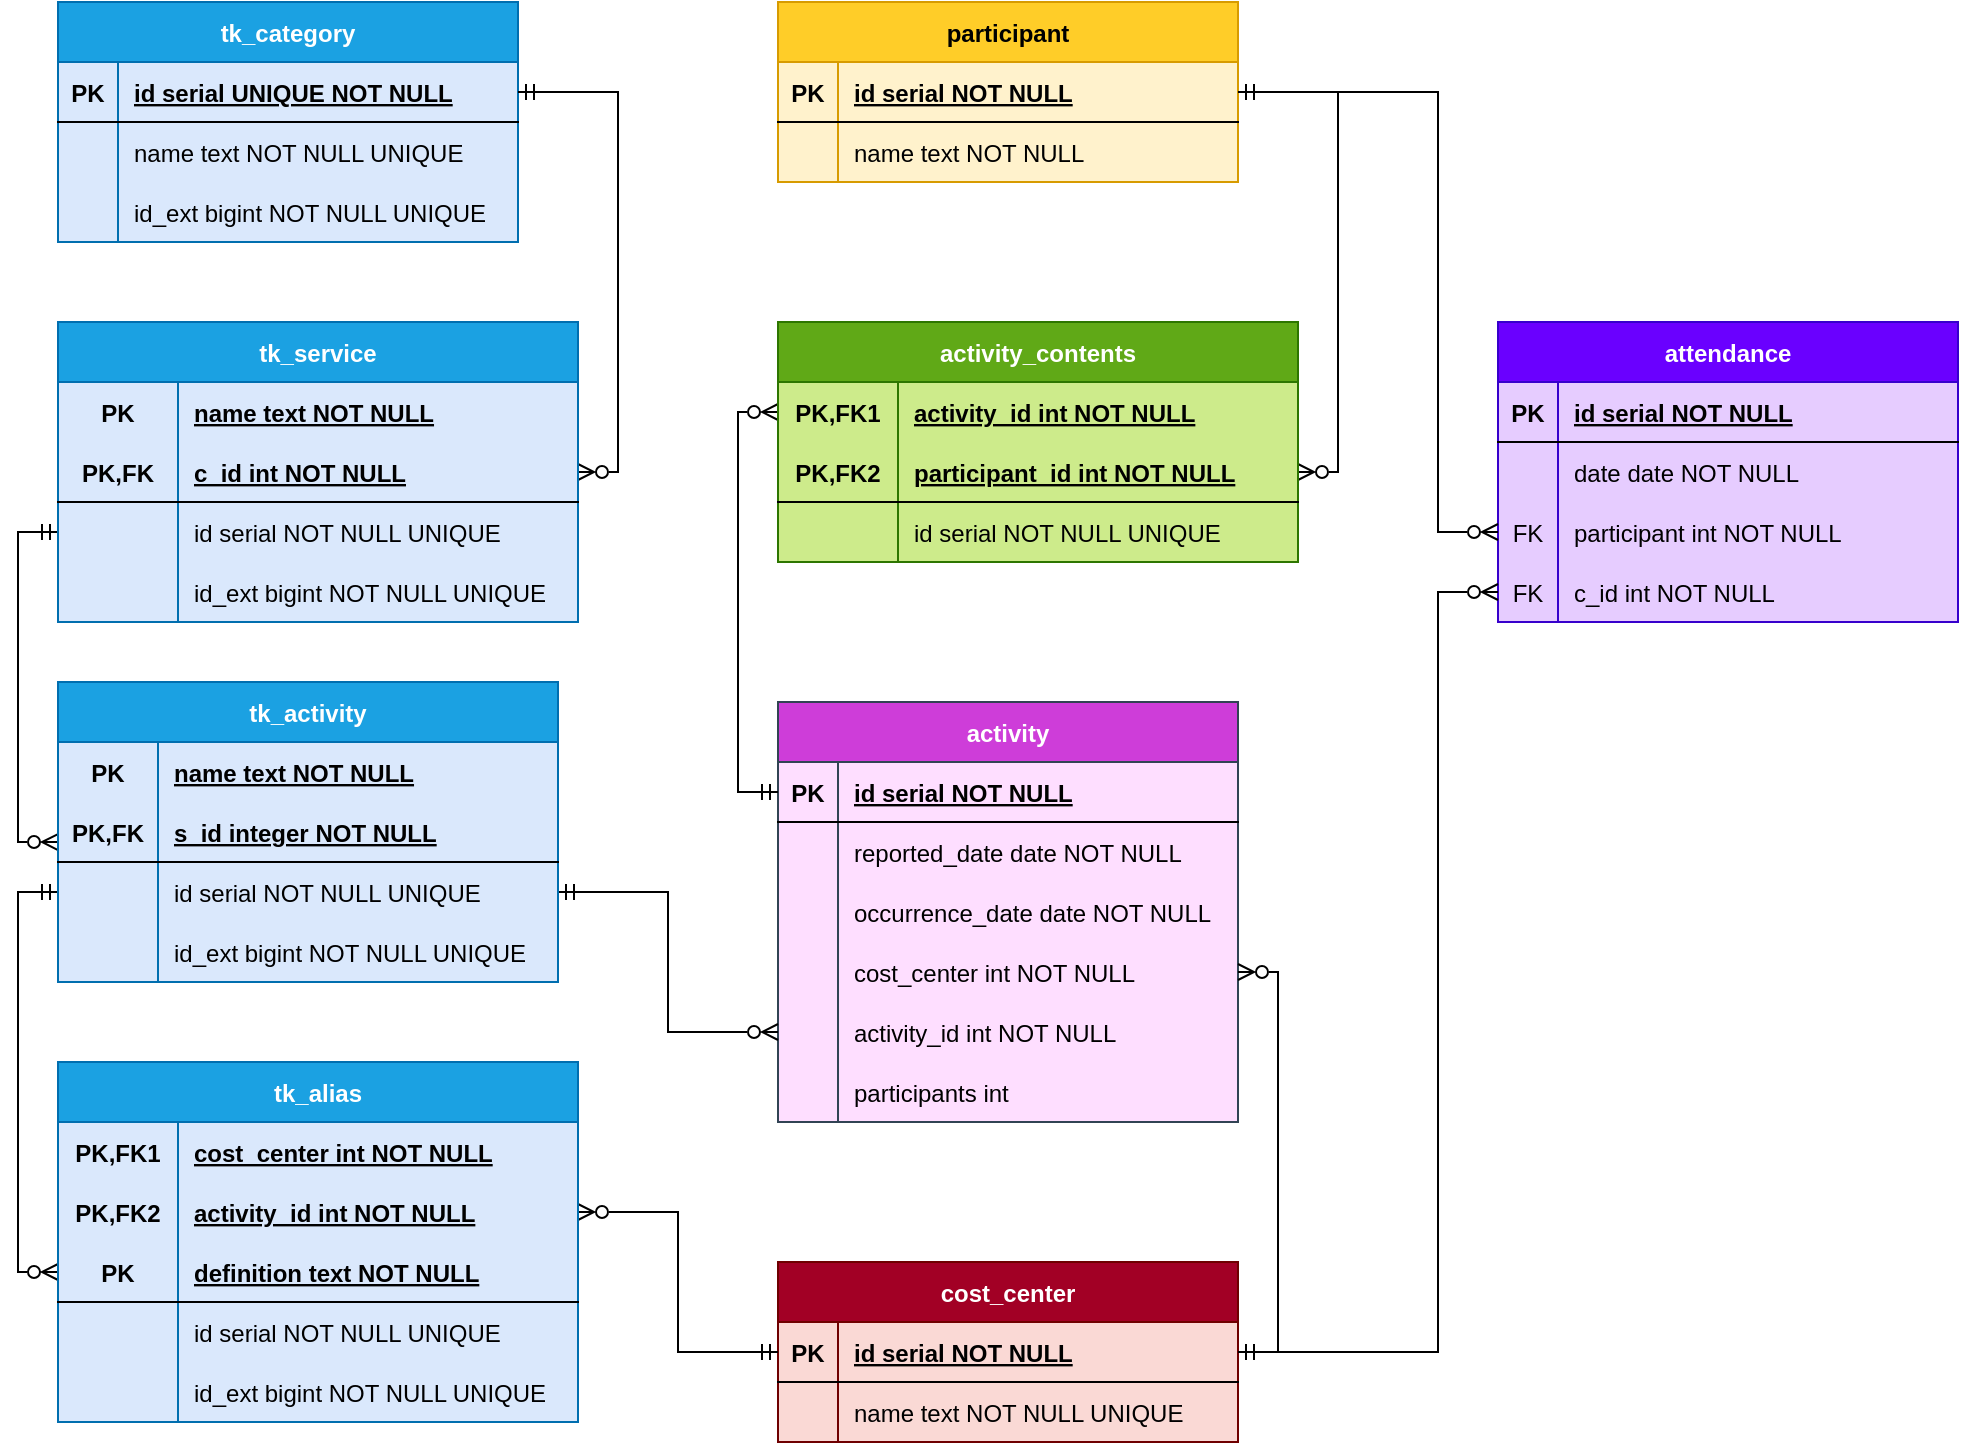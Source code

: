 <mxfile version="18.0.1" type="device"><diagram id="LL8BwEYzm0j79LX7NcTC" name="Page-1"><mxGraphModel dx="3702" dy="867" grid="1" gridSize="10" guides="1" tooltips="1" connect="1" arrows="1" fold="1" page="1" pageScale="1" pageWidth="827" pageHeight="1169" math="0" shadow="0"><root><mxCell id="0"/><mxCell id="1" parent="0"/><mxCell id="7KVAOL6C-UDOrittrPfD-1" value="tk_category" style="shape=table;startSize=30;container=1;collapsible=1;childLayout=tableLayout;fixedRows=1;rowLines=0;fontStyle=1;align=center;resizeLast=1;fillColor=#1ba1e2;strokeColor=#006EAF;swimlaneFillColor=#DAE8FC;fontColor=#ffffff;" parent="1" vertex="1"><mxGeometry x="-2400" y="40" width="230" height="120" as="geometry"/></mxCell><mxCell id="7KVAOL6C-UDOrittrPfD-2" value="" style="shape=tableRow;horizontal=0;startSize=0;swimlaneHead=0;swimlaneBody=0;fillColor=none;collapsible=0;dropTarget=0;points=[[0,0.5],[1,0.5]];portConstraint=eastwest;top=0;left=0;right=0;bottom=1;" parent="7KVAOL6C-UDOrittrPfD-1" vertex="1"><mxGeometry y="30" width="230" height="30" as="geometry"/></mxCell><mxCell id="7KVAOL6C-UDOrittrPfD-3" value="PK" style="shape=partialRectangle;overflow=hidden;connectable=0;fillColor=none;top=0;left=0;bottom=0;right=0;fontStyle=1;" parent="7KVAOL6C-UDOrittrPfD-2" vertex="1"><mxGeometry width="30" height="30" as="geometry"><mxRectangle width="30" height="30" as="alternateBounds"/></mxGeometry></mxCell><mxCell id="7KVAOL6C-UDOrittrPfD-4" value="id serial UNIQUE NOT NULL" style="shape=partialRectangle;overflow=hidden;connectable=0;fillColor=none;align=left;top=0;left=0;bottom=0;right=0;spacingLeft=6;fontStyle=5;" parent="7KVAOL6C-UDOrittrPfD-2" vertex="1"><mxGeometry x="30" width="200" height="30" as="geometry"><mxRectangle width="200" height="30" as="alternateBounds"/></mxGeometry></mxCell><mxCell id="7KVAOL6C-UDOrittrPfD-5" value="" style="shape=tableRow;horizontal=0;startSize=0;swimlaneHead=0;swimlaneBody=0;fillColor=none;collapsible=0;dropTarget=0;points=[[0,0.5],[1,0.5]];portConstraint=eastwest;top=0;left=0;right=0;bottom=0;" parent="7KVAOL6C-UDOrittrPfD-1" vertex="1"><mxGeometry y="60" width="230" height="30" as="geometry"/></mxCell><mxCell id="7KVAOL6C-UDOrittrPfD-6" value="" style="shape=partialRectangle;overflow=hidden;connectable=0;fillColor=none;top=0;left=0;bottom=0;right=0;" parent="7KVAOL6C-UDOrittrPfD-5" vertex="1"><mxGeometry width="30" height="30" as="geometry"><mxRectangle width="30" height="30" as="alternateBounds"/></mxGeometry></mxCell><mxCell id="7KVAOL6C-UDOrittrPfD-7" value="name text NOT NULL UNIQUE" style="shape=partialRectangle;overflow=hidden;connectable=0;fillColor=none;align=left;top=0;left=0;bottom=0;right=0;spacingLeft=6;" parent="7KVAOL6C-UDOrittrPfD-5" vertex="1"><mxGeometry x="30" width="200" height="30" as="geometry"><mxRectangle width="200" height="30" as="alternateBounds"/></mxGeometry></mxCell><mxCell id="1oxkC03Grqgx9EXNeZLx-1" value="" style="shape=tableRow;horizontal=0;startSize=0;swimlaneHead=0;swimlaneBody=0;fillColor=none;collapsible=0;dropTarget=0;points=[[0,0.5],[1,0.5]];portConstraint=eastwest;top=0;left=0;right=0;bottom=0;" parent="7KVAOL6C-UDOrittrPfD-1" vertex="1"><mxGeometry y="90" width="230" height="30" as="geometry"/></mxCell><mxCell id="1oxkC03Grqgx9EXNeZLx-2" value="" style="shape=partialRectangle;overflow=hidden;connectable=0;fillColor=none;top=0;left=0;bottom=0;right=0;" parent="1oxkC03Grqgx9EXNeZLx-1" vertex="1"><mxGeometry width="30" height="30" as="geometry"><mxRectangle width="30" height="30" as="alternateBounds"/></mxGeometry></mxCell><mxCell id="1oxkC03Grqgx9EXNeZLx-3" value="id_ext bigint NOT NULL UNIQUE" style="shape=partialRectangle;overflow=hidden;connectable=0;fillColor=none;align=left;top=0;left=0;bottom=0;right=0;spacingLeft=6;" parent="1oxkC03Grqgx9EXNeZLx-1" vertex="1"><mxGeometry x="30" width="200" height="30" as="geometry"><mxRectangle width="200" height="30" as="alternateBounds"/></mxGeometry></mxCell><mxCell id="7KVAOL6C-UDOrittrPfD-47" value="cost_center" style="shape=table;startSize=30;container=1;collapsible=1;childLayout=tableLayout;fixedRows=1;rowLines=0;fontStyle=1;align=center;resizeLast=1;fillColor=#a20025;strokeColor=#6F0000;fontColor=#ffffff;swimlaneFillColor=#FAD9D5;" parent="1" vertex="1"><mxGeometry x="-2040" y="670" width="230" height="90" as="geometry"/></mxCell><mxCell id="7KVAOL6C-UDOrittrPfD-48" value="" style="shape=tableRow;horizontal=0;startSize=0;swimlaneHead=0;swimlaneBody=0;fillColor=none;collapsible=0;dropTarget=0;points=[[0,0.5],[1,0.5]];portConstraint=eastwest;top=0;left=0;right=0;bottom=1;" parent="7KVAOL6C-UDOrittrPfD-47" vertex="1"><mxGeometry y="30" width="230" height="30" as="geometry"/></mxCell><mxCell id="7KVAOL6C-UDOrittrPfD-49" value="PK" style="shape=partialRectangle;overflow=hidden;connectable=0;fillColor=none;top=0;left=0;bottom=0;right=0;fontStyle=1;" parent="7KVAOL6C-UDOrittrPfD-48" vertex="1"><mxGeometry width="30" height="30" as="geometry"><mxRectangle width="30" height="30" as="alternateBounds"/></mxGeometry></mxCell><mxCell id="7KVAOL6C-UDOrittrPfD-50" value="id serial NOT NULL" style="shape=partialRectangle;overflow=hidden;connectable=0;fillColor=none;align=left;top=0;left=0;bottom=0;right=0;spacingLeft=6;fontStyle=5;" parent="7KVAOL6C-UDOrittrPfD-48" vertex="1"><mxGeometry x="30" width="200" height="30" as="geometry"><mxRectangle width="200" height="30" as="alternateBounds"/></mxGeometry></mxCell><mxCell id="7KVAOL6C-UDOrittrPfD-51" value="" style="shape=tableRow;horizontal=0;startSize=0;swimlaneHead=0;swimlaneBody=0;fillColor=none;collapsible=0;dropTarget=0;points=[[0,0.5],[1,0.5]];portConstraint=eastwest;top=0;left=0;right=0;bottom=0;" parent="7KVAOL6C-UDOrittrPfD-47" vertex="1"><mxGeometry y="60" width="230" height="30" as="geometry"/></mxCell><mxCell id="7KVAOL6C-UDOrittrPfD-52" value="" style="shape=partialRectangle;overflow=hidden;connectable=0;fillColor=none;top=0;left=0;bottom=0;right=0;" parent="7KVAOL6C-UDOrittrPfD-51" vertex="1"><mxGeometry width="30" height="30" as="geometry"><mxRectangle width="30" height="30" as="alternateBounds"/></mxGeometry></mxCell><mxCell id="7KVAOL6C-UDOrittrPfD-53" value="name text NOT NULL UNIQUE" style="shape=partialRectangle;overflow=hidden;connectable=0;fillColor=none;align=left;top=0;left=0;bottom=0;right=0;spacingLeft=6;" parent="7KVAOL6C-UDOrittrPfD-51" vertex="1"><mxGeometry x="30" width="200" height="30" as="geometry"><mxRectangle width="200" height="30" as="alternateBounds"/></mxGeometry></mxCell><mxCell id="7KVAOL6C-UDOrittrPfD-54" value="participant" style="shape=table;startSize=30;container=1;collapsible=1;childLayout=tableLayout;fixedRows=1;rowLines=0;fontStyle=1;align=center;resizeLast=1;fillColor=#ffcd28;strokeColor=#d79b00;gradientColor=none;swimlaneFillColor=#FFF2CC;" parent="1" vertex="1"><mxGeometry x="-2040" y="40" width="230" height="90" as="geometry"/></mxCell><mxCell id="7KVAOL6C-UDOrittrPfD-55" value="" style="shape=tableRow;horizontal=0;startSize=0;swimlaneHead=0;swimlaneBody=0;fillColor=none;collapsible=0;dropTarget=0;points=[[0,0.5],[1,0.5]];portConstraint=eastwest;top=0;left=0;right=0;bottom=1;" parent="7KVAOL6C-UDOrittrPfD-54" vertex="1"><mxGeometry y="30" width="230" height="30" as="geometry"/></mxCell><mxCell id="7KVAOL6C-UDOrittrPfD-56" value="PK" style="shape=partialRectangle;overflow=hidden;connectable=0;fillColor=none;top=0;left=0;bottom=0;right=0;fontStyle=1;" parent="7KVAOL6C-UDOrittrPfD-55" vertex="1"><mxGeometry width="30" height="30" as="geometry"><mxRectangle width="30" height="30" as="alternateBounds"/></mxGeometry></mxCell><mxCell id="7KVAOL6C-UDOrittrPfD-57" value="id serial NOT NULL" style="shape=partialRectangle;overflow=hidden;connectable=0;fillColor=none;align=left;top=0;left=0;bottom=0;right=0;spacingLeft=6;fontStyle=5;" parent="7KVAOL6C-UDOrittrPfD-55" vertex="1"><mxGeometry x="30" width="200" height="30" as="geometry"><mxRectangle width="200" height="30" as="alternateBounds"/></mxGeometry></mxCell><mxCell id="7KVAOL6C-UDOrittrPfD-58" value="" style="shape=tableRow;horizontal=0;startSize=0;swimlaneHead=0;swimlaneBody=0;fillColor=none;collapsible=0;dropTarget=0;points=[[0,0.5],[1,0.5]];portConstraint=eastwest;top=0;left=0;right=0;bottom=0;" parent="7KVAOL6C-UDOrittrPfD-54" vertex="1"><mxGeometry y="60" width="230" height="30" as="geometry"/></mxCell><mxCell id="7KVAOL6C-UDOrittrPfD-59" value="" style="shape=partialRectangle;overflow=hidden;connectable=0;fillColor=none;top=0;left=0;bottom=0;right=0;" parent="7KVAOL6C-UDOrittrPfD-58" vertex="1"><mxGeometry width="30" height="30" as="geometry"><mxRectangle width="30" height="30" as="alternateBounds"/></mxGeometry></mxCell><mxCell id="7KVAOL6C-UDOrittrPfD-60" value="name text NOT NULL" style="shape=partialRectangle;overflow=hidden;connectable=0;fillColor=none;align=left;top=0;left=0;bottom=0;right=0;spacingLeft=6;" parent="7KVAOL6C-UDOrittrPfD-58" vertex="1"><mxGeometry x="30" width="200" height="30" as="geometry"><mxRectangle width="200" height="30" as="alternateBounds"/></mxGeometry></mxCell><mxCell id="7KVAOL6C-UDOrittrPfD-77" value="activity" style="shape=table;startSize=30;container=1;collapsible=1;childLayout=tableLayout;fixedRows=1;rowLines=0;fontStyle=1;align=center;resizeLast=1;fillColor=#CE3DD9;strokeColor=#314354;swimlaneFillColor=#FEDEFF;fontColor=#ffffff;" parent="1" vertex="1"><mxGeometry x="-2040" y="390" width="230" height="210" as="geometry"/></mxCell><mxCell id="7KVAOL6C-UDOrittrPfD-78" value="" style="shape=tableRow;horizontal=0;startSize=0;swimlaneHead=0;swimlaneBody=0;fillColor=none;collapsible=0;dropTarget=0;points=[[0,0.5],[1,0.5]];portConstraint=eastwest;top=0;left=0;right=0;bottom=1;" parent="7KVAOL6C-UDOrittrPfD-77" vertex="1"><mxGeometry y="30" width="230" height="30" as="geometry"/></mxCell><mxCell id="7KVAOL6C-UDOrittrPfD-79" value="PK" style="shape=partialRectangle;overflow=hidden;connectable=0;fillColor=none;top=0;left=0;bottom=0;right=0;fontStyle=1;" parent="7KVAOL6C-UDOrittrPfD-78" vertex="1"><mxGeometry width="30" height="30" as="geometry"><mxRectangle width="30" height="30" as="alternateBounds"/></mxGeometry></mxCell><mxCell id="7KVAOL6C-UDOrittrPfD-80" value="id serial NOT NULL" style="shape=partialRectangle;overflow=hidden;connectable=0;fillColor=none;align=left;top=0;left=0;bottom=0;right=0;spacingLeft=6;fontStyle=5;" parent="7KVAOL6C-UDOrittrPfD-78" vertex="1"><mxGeometry x="30" width="200" height="30" as="geometry"><mxRectangle width="200" height="30" as="alternateBounds"/></mxGeometry></mxCell><mxCell id="7KVAOL6C-UDOrittrPfD-81" value="" style="shape=tableRow;horizontal=0;startSize=0;swimlaneHead=0;swimlaneBody=0;fillColor=none;collapsible=0;dropTarget=0;points=[[0,0.5],[1,0.5]];portConstraint=eastwest;top=0;left=0;right=0;bottom=0;" parent="7KVAOL6C-UDOrittrPfD-77" vertex="1"><mxGeometry y="60" width="230" height="30" as="geometry"/></mxCell><mxCell id="7KVAOL6C-UDOrittrPfD-82" value="" style="shape=partialRectangle;overflow=hidden;connectable=0;fillColor=none;top=0;left=0;bottom=0;right=0;" parent="7KVAOL6C-UDOrittrPfD-81" vertex="1"><mxGeometry width="30" height="30" as="geometry"><mxRectangle width="30" height="30" as="alternateBounds"/></mxGeometry></mxCell><mxCell id="7KVAOL6C-UDOrittrPfD-83" value="reported_date date NOT NULL" style="shape=partialRectangle;overflow=hidden;connectable=0;fillColor=none;align=left;top=0;left=0;bottom=0;right=0;spacingLeft=6;" parent="7KVAOL6C-UDOrittrPfD-81" vertex="1"><mxGeometry x="30" width="200" height="30" as="geometry"><mxRectangle width="200" height="30" as="alternateBounds"/></mxGeometry></mxCell><mxCell id="7KVAOL6C-UDOrittrPfD-84" value="" style="shape=tableRow;horizontal=0;startSize=0;swimlaneHead=0;swimlaneBody=0;fillColor=none;collapsible=0;dropTarget=0;points=[[0,0.5],[1,0.5]];portConstraint=eastwest;top=0;left=0;right=0;bottom=0;" parent="7KVAOL6C-UDOrittrPfD-77" vertex="1"><mxGeometry y="90" width="230" height="30" as="geometry"/></mxCell><mxCell id="7KVAOL6C-UDOrittrPfD-85" value="" style="shape=partialRectangle;overflow=hidden;connectable=0;fillColor=none;top=0;left=0;bottom=0;right=0;" parent="7KVAOL6C-UDOrittrPfD-84" vertex="1"><mxGeometry width="30" height="30" as="geometry"><mxRectangle width="30" height="30" as="alternateBounds"/></mxGeometry></mxCell><mxCell id="7KVAOL6C-UDOrittrPfD-86" value="occurrence_date date NOT NULL" style="shape=partialRectangle;overflow=hidden;connectable=0;fillColor=none;align=left;top=0;left=0;bottom=0;right=0;spacingLeft=6;" parent="7KVAOL6C-UDOrittrPfD-84" vertex="1"><mxGeometry x="30" width="200" height="30" as="geometry"><mxRectangle width="200" height="30" as="alternateBounds"/></mxGeometry></mxCell><mxCell id="7KVAOL6C-UDOrittrPfD-87" value="" style="shape=tableRow;horizontal=0;startSize=0;swimlaneHead=0;swimlaneBody=0;fillColor=none;collapsible=0;dropTarget=0;points=[[0,0.5],[1,0.5]];portConstraint=eastwest;top=0;left=0;right=0;bottom=0;" parent="7KVAOL6C-UDOrittrPfD-77" vertex="1"><mxGeometry y="120" width="230" height="30" as="geometry"/></mxCell><mxCell id="7KVAOL6C-UDOrittrPfD-88" value="" style="shape=partialRectangle;overflow=hidden;connectable=0;fillColor=none;top=0;left=0;bottom=0;right=0;" parent="7KVAOL6C-UDOrittrPfD-87" vertex="1"><mxGeometry width="30" height="30" as="geometry"><mxRectangle width="30" height="30" as="alternateBounds"/></mxGeometry></mxCell><mxCell id="7KVAOL6C-UDOrittrPfD-89" value="cost_center int NOT NULL" style="shape=partialRectangle;overflow=hidden;connectable=0;fillColor=none;align=left;top=0;left=0;bottom=0;right=0;spacingLeft=6;" parent="7KVAOL6C-UDOrittrPfD-87" vertex="1"><mxGeometry x="30" width="200" height="30" as="geometry"><mxRectangle width="200" height="30" as="alternateBounds"/></mxGeometry></mxCell><mxCell id="7KVAOL6C-UDOrittrPfD-90" value="" style="shape=tableRow;horizontal=0;startSize=0;swimlaneHead=0;swimlaneBody=0;fillColor=none;collapsible=0;dropTarget=0;points=[[0,0.5],[1,0.5]];portConstraint=eastwest;top=0;left=0;right=0;bottom=0;" parent="7KVAOL6C-UDOrittrPfD-77" vertex="1"><mxGeometry y="150" width="230" height="30" as="geometry"/></mxCell><mxCell id="7KVAOL6C-UDOrittrPfD-91" value="" style="shape=partialRectangle;overflow=hidden;connectable=0;fillColor=none;top=0;left=0;bottom=0;right=0;" parent="7KVAOL6C-UDOrittrPfD-90" vertex="1"><mxGeometry width="30" height="30" as="geometry"><mxRectangle width="30" height="30" as="alternateBounds"/></mxGeometry></mxCell><mxCell id="7KVAOL6C-UDOrittrPfD-92" value="activity_id int NOT NULL" style="shape=partialRectangle;overflow=hidden;connectable=0;fillColor=none;align=left;top=0;left=0;bottom=0;right=0;spacingLeft=6;" parent="7KVAOL6C-UDOrittrPfD-90" vertex="1"><mxGeometry x="30" width="200" height="30" as="geometry"><mxRectangle width="200" height="30" as="alternateBounds"/></mxGeometry></mxCell><mxCell id="7KVAOL6C-UDOrittrPfD-93" value="" style="shape=tableRow;horizontal=0;startSize=0;swimlaneHead=0;swimlaneBody=0;fillColor=none;collapsible=0;dropTarget=0;points=[[0,0.5],[1,0.5]];portConstraint=eastwest;top=0;left=0;right=0;bottom=0;" parent="7KVAOL6C-UDOrittrPfD-77" vertex="1"><mxGeometry y="180" width="230" height="30" as="geometry"/></mxCell><mxCell id="7KVAOL6C-UDOrittrPfD-94" value="" style="shape=partialRectangle;overflow=hidden;connectable=0;fillColor=none;top=0;left=0;bottom=0;right=0;" parent="7KVAOL6C-UDOrittrPfD-93" vertex="1"><mxGeometry width="30" height="30" as="geometry"><mxRectangle width="30" height="30" as="alternateBounds"/></mxGeometry></mxCell><mxCell id="7KVAOL6C-UDOrittrPfD-95" value="participants int" style="shape=partialRectangle;overflow=hidden;connectable=0;fillColor=none;align=left;top=0;left=0;bottom=0;right=0;spacingLeft=6;" parent="7KVAOL6C-UDOrittrPfD-93" vertex="1"><mxGeometry x="30" width="200" height="30" as="geometry"><mxRectangle width="200" height="30" as="alternateBounds"/></mxGeometry></mxCell><mxCell id="7KVAOL6C-UDOrittrPfD-122" style="edgeStyle=orthogonalEdgeStyle;rounded=0;orthogonalLoop=1;jettySize=auto;html=1;startArrow=ERzeroToMany;startFill=0;endArrow=ERmandOne;endFill=0;exitX=1;exitY=0.5;exitDx=0;exitDy=0;" parent="1" source="1oxkC03Grqgx9EXNeZLx-77" target="7KVAOL6C-UDOrittrPfD-55" edge="1"><mxGeometry relative="1" as="geometry"/></mxCell><mxCell id="7KVAOL6C-UDOrittrPfD-116" style="edgeStyle=orthogonalEdgeStyle;rounded=0;orthogonalLoop=1;jettySize=auto;html=1;endArrow=ERmandOne;endFill=0;startArrow=ERzeroToMany;startFill=0;exitX=1;exitY=0.5;exitDx=0;exitDy=0;" parent="1" source="7KVAOL6C-UDOrittrPfD-145" target="7KVAOL6C-UDOrittrPfD-2" edge="1"><mxGeometry relative="1" as="geometry"/></mxCell><mxCell id="7KVAOL6C-UDOrittrPfD-117" style="rounded=0;orthogonalLoop=1;jettySize=auto;html=1;startArrow=ERzeroToMany;startFill=0;endArrow=ERmandOne;endFill=0;entryX=0;entryY=0.5;entryDx=0;entryDy=0;exitX=0;exitY=0.667;exitDx=0;exitDy=0;exitPerimeter=0;edgeStyle=orthogonalEdgeStyle;" parent="1" source="7KVAOL6C-UDOrittrPfD-161" target="7KVAOL6C-UDOrittrPfD-148" edge="1"><mxGeometry relative="1" as="geometry"/></mxCell><mxCell id="7KVAOL6C-UDOrittrPfD-120" style="edgeStyle=orthogonalEdgeStyle;rounded=0;orthogonalLoop=1;jettySize=auto;html=1;entryX=0;entryY=0.5;entryDx=0;entryDy=0;startArrow=ERzeroToMany;startFill=0;endArrow=ERmandOne;endFill=0;exitX=1;exitY=0.5;exitDx=0;exitDy=0;" parent="1" source="7KVAOL6C-UDOrittrPfD-129" target="7KVAOL6C-UDOrittrPfD-48" edge="1"><mxGeometry relative="1" as="geometry"/></mxCell><mxCell id="7KVAOL6C-UDOrittrPfD-121" style="rounded=0;orthogonalLoop=1;jettySize=auto;html=1;startArrow=ERzeroToMany;startFill=0;endArrow=ERmandOne;endFill=0;exitX=0;exitY=0.5;exitDx=0;exitDy=0;entryX=0;entryY=0.5;entryDx=0;entryDy=0;edgeStyle=orthogonalEdgeStyle;" parent="1" source="7KVAOL6C-UDOrittrPfD-132" target="7KVAOL6C-UDOrittrPfD-164" edge="1"><mxGeometry relative="1" as="geometry"><mxPoint x="-2397.5" y="765" as="targetPoint"/></mxGeometry></mxCell><mxCell id="7KVAOL6C-UDOrittrPfD-125" style="edgeStyle=orthogonalEdgeStyle;rounded=0;orthogonalLoop=1;jettySize=auto;html=1;startArrow=ERzeroToMany;startFill=0;endArrow=ERmandOne;endFill=0;entryX=1;entryY=0.5;entryDx=0;entryDy=0;exitX=1;exitY=0.5;exitDx=0;exitDy=0;" parent="1" source="7KVAOL6C-UDOrittrPfD-87" target="7KVAOL6C-UDOrittrPfD-48" edge="1"><mxGeometry relative="1" as="geometry"><mxPoint x="-1750" y="750" as="targetPoint"/></mxGeometry></mxCell><mxCell id="7KVAOL6C-UDOrittrPfD-126" style="edgeStyle=orthogonalEdgeStyle;rounded=0;orthogonalLoop=1;jettySize=auto;html=1;startArrow=ERzeroToMany;startFill=0;endArrow=ERmandOne;endFill=0;entryX=1;entryY=0.5;entryDx=0;entryDy=0;" parent="1" source="7KVAOL6C-UDOrittrPfD-90" target="7KVAOL6C-UDOrittrPfD-164" edge="1"><mxGeometry relative="1" as="geometry"/></mxCell><mxCell id="7KVAOL6C-UDOrittrPfD-127" style="edgeStyle=orthogonalEdgeStyle;rounded=0;orthogonalLoop=1;jettySize=auto;html=1;entryX=0;entryY=0.5;entryDx=0;entryDy=0;startArrow=ERzeroToMany;startFill=0;endArrow=ERmandOne;endFill=0;exitX=0;exitY=0.5;exitDx=0;exitDy=0;" parent="1" source="1oxkC03Grqgx9EXNeZLx-74" target="7KVAOL6C-UDOrittrPfD-78" edge="1"><mxGeometry relative="1" as="geometry"/></mxCell><mxCell id="7KVAOL6C-UDOrittrPfD-128" value="tk_alias" style="shape=table;startSize=30;container=1;collapsible=1;childLayout=tableLayout;fixedRows=1;rowLines=0;fontStyle=1;align=center;resizeLast=1;fillColor=#1ba1e2;gradientColor=none;strokeColor=#006EAF;fontColor=#ffffff;swimlaneFillColor=#DAE8FC;" parent="1" vertex="1"><mxGeometry x="-2400" y="570" width="260" height="180" as="geometry"/></mxCell><mxCell id="1oxkC03Grqgx9EXNeZLx-131" style="shape=tableRow;horizontal=0;startSize=0;swimlaneHead=0;swimlaneBody=0;fillColor=none;collapsible=0;dropTarget=0;points=[[0,0.5],[1,0.5]];portConstraint=eastwest;top=0;left=0;right=0;bottom=0;" parent="7KVAOL6C-UDOrittrPfD-128" vertex="1"><mxGeometry y="30" width="260" height="30" as="geometry"/></mxCell><mxCell id="1oxkC03Grqgx9EXNeZLx-132" value="PK,FK1" style="shape=partialRectangle;connectable=0;fillColor=none;top=0;left=0;bottom=0;right=0;fontStyle=1;overflow=hidden;" parent="1oxkC03Grqgx9EXNeZLx-131" vertex="1"><mxGeometry width="60" height="30" as="geometry"><mxRectangle width="60" height="30" as="alternateBounds"/></mxGeometry></mxCell><mxCell id="1oxkC03Grqgx9EXNeZLx-133" value="cost_center int NOT NULL" style="shape=partialRectangle;connectable=0;fillColor=none;top=0;left=0;bottom=0;right=0;align=left;spacingLeft=6;fontStyle=5;overflow=hidden;" parent="1oxkC03Grqgx9EXNeZLx-131" vertex="1"><mxGeometry x="60" width="200" height="30" as="geometry"><mxRectangle width="200" height="30" as="alternateBounds"/></mxGeometry></mxCell><mxCell id="7KVAOL6C-UDOrittrPfD-129" value="" style="shape=tableRow;horizontal=0;startSize=0;swimlaneHead=0;swimlaneBody=0;fillColor=none;collapsible=0;dropTarget=0;points=[[0,0.5],[1,0.5]];portConstraint=eastwest;top=0;left=0;right=0;bottom=0;" parent="7KVAOL6C-UDOrittrPfD-128" vertex="1"><mxGeometry y="60" width="260" height="30" as="geometry"/></mxCell><mxCell id="7KVAOL6C-UDOrittrPfD-130" value="PK,FK2" style="shape=partialRectangle;connectable=0;fillColor=none;top=0;left=0;bottom=0;right=0;fontStyle=1;overflow=hidden;" parent="7KVAOL6C-UDOrittrPfD-129" vertex="1"><mxGeometry width="60" height="30" as="geometry"><mxRectangle width="60" height="30" as="alternateBounds"/></mxGeometry></mxCell><mxCell id="7KVAOL6C-UDOrittrPfD-131" value="activity_id int NOT NULL" style="shape=partialRectangle;connectable=0;fillColor=none;top=0;left=0;bottom=0;right=0;align=left;spacingLeft=6;fontStyle=5;overflow=hidden;" parent="7KVAOL6C-UDOrittrPfD-129" vertex="1"><mxGeometry x="60" width="200" height="30" as="geometry"><mxRectangle width="200" height="30" as="alternateBounds"/></mxGeometry></mxCell><mxCell id="7KVAOL6C-UDOrittrPfD-132" value="" style="shape=tableRow;horizontal=0;startSize=0;swimlaneHead=0;swimlaneBody=0;fillColor=none;collapsible=0;dropTarget=0;points=[[0,0.5],[1,0.5]];portConstraint=eastwest;top=0;left=0;right=0;bottom=1;" parent="7KVAOL6C-UDOrittrPfD-128" vertex="1"><mxGeometry y="90" width="260" height="30" as="geometry"/></mxCell><mxCell id="7KVAOL6C-UDOrittrPfD-133" value="PK" style="shape=partialRectangle;connectable=0;fillColor=none;top=0;left=0;bottom=0;right=0;fontStyle=1;overflow=hidden;" parent="7KVAOL6C-UDOrittrPfD-132" vertex="1"><mxGeometry width="60" height="30" as="geometry"><mxRectangle width="60" height="30" as="alternateBounds"/></mxGeometry></mxCell><mxCell id="7KVAOL6C-UDOrittrPfD-134" value="definition text NOT NULL" style="shape=partialRectangle;connectable=0;fillColor=none;top=0;left=0;bottom=0;right=0;align=left;spacingLeft=6;fontStyle=5;overflow=hidden;" parent="7KVAOL6C-UDOrittrPfD-132" vertex="1"><mxGeometry x="60" width="200" height="30" as="geometry"><mxRectangle width="200" height="30" as="alternateBounds"/></mxGeometry></mxCell><mxCell id="1oxkC03Grqgx9EXNeZLx-14" value="" style="shape=tableRow;horizontal=0;startSize=0;swimlaneHead=0;swimlaneBody=0;fillColor=none;collapsible=0;dropTarget=0;points=[[0,0.5],[1,0.5]];portConstraint=eastwest;top=0;left=0;right=0;bottom=0;" parent="7KVAOL6C-UDOrittrPfD-128" vertex="1"><mxGeometry y="120" width="260" height="30" as="geometry"/></mxCell><mxCell id="1oxkC03Grqgx9EXNeZLx-15" value="" style="shape=partialRectangle;connectable=0;fillColor=none;top=0;left=0;bottom=0;right=0;editable=1;overflow=hidden;" parent="1oxkC03Grqgx9EXNeZLx-14" vertex="1"><mxGeometry width="60" height="30" as="geometry"><mxRectangle width="60" height="30" as="alternateBounds"/></mxGeometry></mxCell><mxCell id="1oxkC03Grqgx9EXNeZLx-16" value="id serial NOT NULL UNIQUE        " style="shape=partialRectangle;connectable=0;fillColor=none;top=0;left=0;bottom=0;right=0;align=left;spacingLeft=6;overflow=hidden;" parent="1oxkC03Grqgx9EXNeZLx-14" vertex="1"><mxGeometry x="60" width="200" height="30" as="geometry"><mxRectangle width="200" height="30" as="alternateBounds"/></mxGeometry></mxCell><mxCell id="1oxkC03Grqgx9EXNeZLx-43" value="" style="shape=tableRow;horizontal=0;startSize=0;swimlaneHead=0;swimlaneBody=0;fillColor=none;collapsible=0;dropTarget=0;points=[[0,0.5],[1,0.5]];portConstraint=eastwest;top=0;left=0;right=0;bottom=0;" parent="7KVAOL6C-UDOrittrPfD-128" vertex="1"><mxGeometry y="150" width="260" height="30" as="geometry"/></mxCell><mxCell id="1oxkC03Grqgx9EXNeZLx-44" value="" style="shape=partialRectangle;connectable=0;fillColor=none;top=0;left=0;bottom=0;right=0;editable=1;overflow=hidden;" parent="1oxkC03Grqgx9EXNeZLx-43" vertex="1"><mxGeometry width="60" height="30" as="geometry"><mxRectangle width="60" height="30" as="alternateBounds"/></mxGeometry></mxCell><mxCell id="1oxkC03Grqgx9EXNeZLx-45" value="id_ext bigint NOT NULL UNIQUE" style="shape=partialRectangle;connectable=0;fillColor=none;top=0;left=0;bottom=0;right=0;align=left;spacingLeft=6;overflow=hidden;" parent="1oxkC03Grqgx9EXNeZLx-43" vertex="1"><mxGeometry x="60" width="200" height="30" as="geometry"><mxRectangle width="200" height="30" as="alternateBounds"/></mxGeometry></mxCell><mxCell id="7KVAOL6C-UDOrittrPfD-141" value="tk_service" style="shape=table;startSize=30;container=1;collapsible=1;childLayout=tableLayout;fixedRows=1;rowLines=0;fontStyle=1;align=center;resizeLast=1;fillColor=#1ba1e2;gradientColor=none;strokeColor=#006EAF;fontColor=#ffffff;swimlaneFillColor=#DAE8FC;" parent="1" vertex="1"><mxGeometry x="-2400" y="200" width="260" height="150" as="geometry"/></mxCell><mxCell id="7KVAOL6C-UDOrittrPfD-142" value="" style="shape=tableRow;horizontal=0;startSize=0;swimlaneHead=0;swimlaneBody=0;fillColor=none;collapsible=0;dropTarget=0;points=[[0,0.5],[1,0.5]];portConstraint=eastwest;top=0;left=0;right=0;bottom=0;" parent="7KVAOL6C-UDOrittrPfD-141" vertex="1"><mxGeometry y="30" width="260" height="30" as="geometry"/></mxCell><mxCell id="7KVAOL6C-UDOrittrPfD-143" value="PK" style="shape=partialRectangle;connectable=0;fillColor=none;top=0;left=0;bottom=0;right=0;fontStyle=1;overflow=hidden;" parent="7KVAOL6C-UDOrittrPfD-142" vertex="1"><mxGeometry width="60" height="30" as="geometry"><mxRectangle width="60" height="30" as="alternateBounds"/></mxGeometry></mxCell><mxCell id="7KVAOL6C-UDOrittrPfD-144" value="name text NOT NULL" style="shape=partialRectangle;connectable=0;fillColor=none;top=0;left=0;bottom=0;right=0;align=left;spacingLeft=6;fontStyle=5;overflow=hidden;" parent="7KVAOL6C-UDOrittrPfD-142" vertex="1"><mxGeometry x="60" width="200" height="30" as="geometry"><mxRectangle width="200" height="30" as="alternateBounds"/></mxGeometry></mxCell><mxCell id="7KVAOL6C-UDOrittrPfD-145" value="" style="shape=tableRow;horizontal=0;startSize=0;swimlaneHead=0;swimlaneBody=0;fillColor=none;collapsible=0;dropTarget=0;points=[[0,0.5],[1,0.5]];portConstraint=eastwest;top=0;left=0;right=0;bottom=1;" parent="7KVAOL6C-UDOrittrPfD-141" vertex="1"><mxGeometry y="60" width="260" height="30" as="geometry"/></mxCell><mxCell id="7KVAOL6C-UDOrittrPfD-146" value="PK,FK" style="shape=partialRectangle;connectable=0;fillColor=none;top=0;left=0;bottom=0;right=0;fontStyle=1;overflow=hidden;" parent="7KVAOL6C-UDOrittrPfD-145" vertex="1"><mxGeometry width="60" height="30" as="geometry"><mxRectangle width="60" height="30" as="alternateBounds"/></mxGeometry></mxCell><mxCell id="7KVAOL6C-UDOrittrPfD-147" value="c_id int NOT NULL" style="shape=partialRectangle;connectable=0;fillColor=none;top=0;left=0;bottom=0;right=0;align=left;spacingLeft=6;fontStyle=5;overflow=hidden;" parent="7KVAOL6C-UDOrittrPfD-145" vertex="1"><mxGeometry x="60" width="200" height="30" as="geometry"><mxRectangle width="200" height="30" as="alternateBounds"/></mxGeometry></mxCell><mxCell id="7KVAOL6C-UDOrittrPfD-148" value="" style="shape=tableRow;horizontal=0;startSize=0;swimlaneHead=0;swimlaneBody=0;fillColor=none;collapsible=0;dropTarget=0;points=[[0,0.5],[1,0.5]];portConstraint=eastwest;top=0;left=0;right=0;bottom=0;" parent="7KVAOL6C-UDOrittrPfD-141" vertex="1"><mxGeometry y="90" width="260" height="30" as="geometry"/></mxCell><mxCell id="7KVAOL6C-UDOrittrPfD-149" value="" style="shape=partialRectangle;connectable=0;fillColor=none;top=0;left=0;bottom=0;right=0;editable=1;overflow=hidden;" parent="7KVAOL6C-UDOrittrPfD-148" vertex="1"><mxGeometry width="60" height="30" as="geometry"><mxRectangle width="60" height="30" as="alternateBounds"/></mxGeometry></mxCell><mxCell id="7KVAOL6C-UDOrittrPfD-150" value="id serial NOT NULL UNIQUE" style="shape=partialRectangle;connectable=0;fillColor=none;top=0;left=0;bottom=0;right=0;align=left;spacingLeft=6;overflow=hidden;" parent="7KVAOL6C-UDOrittrPfD-148" vertex="1"><mxGeometry x="60" width="200" height="30" as="geometry"><mxRectangle width="200" height="30" as="alternateBounds"/></mxGeometry></mxCell><mxCell id="1oxkC03Grqgx9EXNeZLx-5" value="" style="shape=tableRow;horizontal=0;startSize=0;swimlaneHead=0;swimlaneBody=0;fillColor=none;collapsible=0;dropTarget=0;points=[[0,0.5],[1,0.5]];portConstraint=eastwest;top=0;left=0;right=0;bottom=0;" parent="7KVAOL6C-UDOrittrPfD-141" vertex="1"><mxGeometry y="120" width="260" height="30" as="geometry"/></mxCell><mxCell id="1oxkC03Grqgx9EXNeZLx-6" value="" style="shape=partialRectangle;connectable=0;fillColor=none;top=0;left=0;bottom=0;right=0;editable=1;overflow=hidden;" parent="1oxkC03Grqgx9EXNeZLx-5" vertex="1"><mxGeometry width="60" height="30" as="geometry"><mxRectangle width="60" height="30" as="alternateBounds"/></mxGeometry></mxCell><mxCell id="1oxkC03Grqgx9EXNeZLx-7" value="id_ext bigint NOT NULL UNIQUE" style="shape=partialRectangle;connectable=0;fillColor=none;top=0;left=0;bottom=0;right=0;align=left;spacingLeft=6;overflow=hidden;" parent="1oxkC03Grqgx9EXNeZLx-5" vertex="1"><mxGeometry x="60" width="200" height="30" as="geometry"><mxRectangle width="200" height="30" as="alternateBounds"/></mxGeometry></mxCell><mxCell id="7KVAOL6C-UDOrittrPfD-157" value="tk_activity" style="shape=table;startSize=30;container=1;collapsible=1;childLayout=tableLayout;fixedRows=1;rowLines=0;fontStyle=1;align=center;resizeLast=1;fillColor=#1ba1e2;gradientColor=none;strokeColor=#006EAF;fontColor=#ffffff;swimlaneFillColor=#DAE8FC;" parent="1" vertex="1"><mxGeometry x="-2400" y="380" width="250" height="150" as="geometry"/></mxCell><mxCell id="7KVAOL6C-UDOrittrPfD-158" value="" style="shape=tableRow;horizontal=0;startSize=0;swimlaneHead=0;swimlaneBody=0;fillColor=none;collapsible=0;dropTarget=0;points=[[0,0.5],[1,0.5]];portConstraint=eastwest;top=0;left=0;right=0;bottom=0;" parent="7KVAOL6C-UDOrittrPfD-157" vertex="1"><mxGeometry y="30" width="250" height="30" as="geometry"/></mxCell><mxCell id="7KVAOL6C-UDOrittrPfD-159" value="PK" style="shape=partialRectangle;connectable=0;fillColor=none;top=0;left=0;bottom=0;right=0;fontStyle=1;overflow=hidden;" parent="7KVAOL6C-UDOrittrPfD-158" vertex="1"><mxGeometry width="50" height="30" as="geometry"><mxRectangle width="50" height="30" as="alternateBounds"/></mxGeometry></mxCell><mxCell id="7KVAOL6C-UDOrittrPfD-160" value="name text NOT NULL" style="shape=partialRectangle;connectable=0;fillColor=none;top=0;left=0;bottom=0;right=0;align=left;spacingLeft=6;fontStyle=5;overflow=hidden;" parent="7KVAOL6C-UDOrittrPfD-158" vertex="1"><mxGeometry x="50" width="200" height="30" as="geometry"><mxRectangle width="200" height="30" as="alternateBounds"/></mxGeometry></mxCell><mxCell id="7KVAOL6C-UDOrittrPfD-161" value="" style="shape=tableRow;horizontal=0;startSize=0;swimlaneHead=0;swimlaneBody=0;fillColor=none;collapsible=0;dropTarget=0;points=[[0,0.5],[1,0.5]];portConstraint=eastwest;top=0;left=0;right=0;bottom=1;" parent="7KVAOL6C-UDOrittrPfD-157" vertex="1"><mxGeometry y="60" width="250" height="30" as="geometry"/></mxCell><mxCell id="7KVAOL6C-UDOrittrPfD-162" value="PK,FK" style="shape=partialRectangle;connectable=0;fillColor=none;top=0;left=0;bottom=0;right=0;fontStyle=1;overflow=hidden;" parent="7KVAOL6C-UDOrittrPfD-161" vertex="1"><mxGeometry width="50" height="30" as="geometry"><mxRectangle width="50" height="30" as="alternateBounds"/></mxGeometry></mxCell><mxCell id="7KVAOL6C-UDOrittrPfD-163" value="s_id integer NOT NULL" style="shape=partialRectangle;connectable=0;fillColor=none;top=0;left=0;bottom=0;right=0;align=left;spacingLeft=6;fontStyle=5;overflow=hidden;" parent="7KVAOL6C-UDOrittrPfD-161" vertex="1"><mxGeometry x="50" width="200" height="30" as="geometry"><mxRectangle width="200" height="30" as="alternateBounds"/></mxGeometry></mxCell><mxCell id="7KVAOL6C-UDOrittrPfD-164" value="" style="shape=tableRow;horizontal=0;startSize=0;swimlaneHead=0;swimlaneBody=0;fillColor=none;collapsible=0;dropTarget=0;points=[[0,0.5],[1,0.5]];portConstraint=eastwest;top=0;left=0;right=0;bottom=0;" parent="7KVAOL6C-UDOrittrPfD-157" vertex="1"><mxGeometry y="90" width="250" height="30" as="geometry"/></mxCell><mxCell id="7KVAOL6C-UDOrittrPfD-165" value="" style="shape=partialRectangle;connectable=0;fillColor=none;top=0;left=0;bottom=0;right=0;editable=1;overflow=hidden;" parent="7KVAOL6C-UDOrittrPfD-164" vertex="1"><mxGeometry width="50" height="30" as="geometry"><mxRectangle width="50" height="30" as="alternateBounds"/></mxGeometry></mxCell><mxCell id="7KVAOL6C-UDOrittrPfD-166" value="id serial NOT NULL UNIQUE" style="shape=partialRectangle;connectable=0;fillColor=none;top=0;left=0;bottom=0;right=0;align=left;spacingLeft=6;overflow=hidden;" parent="7KVAOL6C-UDOrittrPfD-164" vertex="1"><mxGeometry x="50" width="200" height="30" as="geometry"><mxRectangle width="200" height="30" as="alternateBounds"/></mxGeometry></mxCell><mxCell id="1oxkC03Grqgx9EXNeZLx-8" value="" style="shape=tableRow;horizontal=0;startSize=0;swimlaneHead=0;swimlaneBody=0;fillColor=none;collapsible=0;dropTarget=0;points=[[0,0.5],[1,0.5]];portConstraint=eastwest;top=0;left=0;right=0;bottom=0;" parent="7KVAOL6C-UDOrittrPfD-157" vertex="1"><mxGeometry y="120" width="250" height="30" as="geometry"/></mxCell><mxCell id="1oxkC03Grqgx9EXNeZLx-9" value="" style="shape=partialRectangle;connectable=0;fillColor=none;top=0;left=0;bottom=0;right=0;editable=1;overflow=hidden;" parent="1oxkC03Grqgx9EXNeZLx-8" vertex="1"><mxGeometry width="50" height="30" as="geometry"><mxRectangle width="50" height="30" as="alternateBounds"/></mxGeometry></mxCell><mxCell id="1oxkC03Grqgx9EXNeZLx-10" value="id_ext bigint NOT NULL UNIQUE" style="shape=partialRectangle;connectable=0;fillColor=none;top=0;left=0;bottom=0;right=0;align=left;spacingLeft=6;overflow=hidden;" parent="1oxkC03Grqgx9EXNeZLx-8" vertex="1"><mxGeometry x="50" width="200" height="30" as="geometry"><mxRectangle width="200" height="30" as="alternateBounds"/></mxGeometry></mxCell><mxCell id="1oxkC03Grqgx9EXNeZLx-73" value="activity_contents" style="shape=table;startSize=30;container=1;collapsible=1;childLayout=tableLayout;fixedRows=1;rowLines=0;fontStyle=1;align=center;resizeLast=1;fillColor=#60a917;strokeColor=#2D7600;fontColor=#ffffff;gradientColor=none;swimlaneFillColor=#CDEB8B;" parent="1" vertex="1"><mxGeometry x="-2040" y="200" width="260" height="120" as="geometry"/></mxCell><mxCell id="1oxkC03Grqgx9EXNeZLx-74" value="" style="shape=tableRow;horizontal=0;startSize=0;swimlaneHead=0;swimlaneBody=0;fillColor=none;collapsible=0;dropTarget=0;points=[[0,0.5],[1,0.5]];portConstraint=eastwest;top=0;left=0;right=0;bottom=0;" parent="1oxkC03Grqgx9EXNeZLx-73" vertex="1"><mxGeometry y="30" width="260" height="30" as="geometry"/></mxCell><mxCell id="1oxkC03Grqgx9EXNeZLx-75" value="PK,FK1" style="shape=partialRectangle;connectable=0;fillColor=none;top=0;left=0;bottom=0;right=0;fontStyle=1;overflow=hidden;" parent="1oxkC03Grqgx9EXNeZLx-74" vertex="1"><mxGeometry width="60" height="30" as="geometry"><mxRectangle width="60" height="30" as="alternateBounds"/></mxGeometry></mxCell><mxCell id="1oxkC03Grqgx9EXNeZLx-76" value="activity_id int NOT NULL" style="shape=partialRectangle;connectable=0;fillColor=none;top=0;left=0;bottom=0;right=0;align=left;spacingLeft=6;fontStyle=5;overflow=hidden;" parent="1oxkC03Grqgx9EXNeZLx-74" vertex="1"><mxGeometry x="60" width="200" height="30" as="geometry"><mxRectangle width="200" height="30" as="alternateBounds"/></mxGeometry></mxCell><mxCell id="1oxkC03Grqgx9EXNeZLx-77" value="" style="shape=tableRow;horizontal=0;startSize=0;swimlaneHead=0;swimlaneBody=0;fillColor=none;collapsible=0;dropTarget=0;points=[[0,0.5],[1,0.5]];portConstraint=eastwest;top=0;left=0;right=0;bottom=1;" parent="1oxkC03Grqgx9EXNeZLx-73" vertex="1"><mxGeometry y="60" width="260" height="30" as="geometry"/></mxCell><mxCell id="1oxkC03Grqgx9EXNeZLx-78" value="PK,FK2" style="shape=partialRectangle;connectable=0;fillColor=none;top=0;left=0;bottom=0;right=0;fontStyle=1;overflow=hidden;" parent="1oxkC03Grqgx9EXNeZLx-77" vertex="1"><mxGeometry width="60" height="30" as="geometry"><mxRectangle width="60" height="30" as="alternateBounds"/></mxGeometry></mxCell><mxCell id="1oxkC03Grqgx9EXNeZLx-79" value="participant_id int NOT NULL" style="shape=partialRectangle;connectable=0;fillColor=none;top=0;left=0;bottom=0;right=0;align=left;spacingLeft=6;fontStyle=5;overflow=hidden;" parent="1oxkC03Grqgx9EXNeZLx-77" vertex="1"><mxGeometry x="60" width="200" height="30" as="geometry"><mxRectangle width="200" height="30" as="alternateBounds"/></mxGeometry></mxCell><mxCell id="1oxkC03Grqgx9EXNeZLx-80" value="" style="shape=tableRow;horizontal=0;startSize=0;swimlaneHead=0;swimlaneBody=0;fillColor=none;collapsible=0;dropTarget=0;points=[[0,0.5],[1,0.5]];portConstraint=eastwest;top=0;left=0;right=0;bottom=0;" parent="1oxkC03Grqgx9EXNeZLx-73" vertex="1"><mxGeometry y="90" width="260" height="30" as="geometry"/></mxCell><mxCell id="1oxkC03Grqgx9EXNeZLx-81" value="" style="shape=partialRectangle;connectable=0;fillColor=none;top=0;left=0;bottom=0;right=0;editable=1;overflow=hidden;" parent="1oxkC03Grqgx9EXNeZLx-80" vertex="1"><mxGeometry width="60" height="30" as="geometry"><mxRectangle width="60" height="30" as="alternateBounds"/></mxGeometry></mxCell><mxCell id="1oxkC03Grqgx9EXNeZLx-82" value="id serial NOT NULL UNIQUE" style="shape=partialRectangle;connectable=0;fillColor=none;top=0;left=0;bottom=0;right=0;align=left;spacingLeft=6;overflow=hidden;" parent="1oxkC03Grqgx9EXNeZLx-80" vertex="1"><mxGeometry x="60" width="200" height="30" as="geometry"><mxRectangle width="200" height="30" as="alternateBounds"/></mxGeometry></mxCell><mxCell id="5KcrLsA5qiS_CJzfZNkc-1" value="attendance" style="shape=table;startSize=30;container=1;collapsible=1;childLayout=tableLayout;fixedRows=1;rowLines=0;fontStyle=1;align=center;resizeLast=1;fillColor=#6a00ff;fontColor=#ffffff;strokeColor=#3700CC;swimlaneFillColor=#E6CCFF;" vertex="1" parent="1"><mxGeometry x="-1680" y="200" width="230" height="150" as="geometry"/></mxCell><mxCell id="5KcrLsA5qiS_CJzfZNkc-2" value="" style="shape=tableRow;horizontal=0;startSize=0;swimlaneHead=0;swimlaneBody=0;fillColor=none;collapsible=0;dropTarget=0;points=[[0,0.5],[1,0.5]];portConstraint=eastwest;top=0;left=0;right=0;bottom=1;" vertex="1" parent="5KcrLsA5qiS_CJzfZNkc-1"><mxGeometry y="30" width="230" height="30" as="geometry"/></mxCell><mxCell id="5KcrLsA5qiS_CJzfZNkc-3" value="PK" style="shape=partialRectangle;connectable=0;fillColor=none;top=0;left=0;bottom=0;right=0;fontStyle=1;overflow=hidden;" vertex="1" parent="5KcrLsA5qiS_CJzfZNkc-2"><mxGeometry width="30" height="30" as="geometry"><mxRectangle width="30" height="30" as="alternateBounds"/></mxGeometry></mxCell><mxCell id="5KcrLsA5qiS_CJzfZNkc-4" value="id serial NOT NULL" style="shape=partialRectangle;connectable=0;fillColor=none;top=0;left=0;bottom=0;right=0;align=left;spacingLeft=6;fontStyle=5;overflow=hidden;" vertex="1" parent="5KcrLsA5qiS_CJzfZNkc-2"><mxGeometry x="30" width="200" height="30" as="geometry"><mxRectangle width="200" height="30" as="alternateBounds"/></mxGeometry></mxCell><mxCell id="5KcrLsA5qiS_CJzfZNkc-5" value="" style="shape=tableRow;horizontal=0;startSize=0;swimlaneHead=0;swimlaneBody=0;fillColor=none;collapsible=0;dropTarget=0;points=[[0,0.5],[1,0.5]];portConstraint=eastwest;top=0;left=0;right=0;bottom=0;" vertex="1" parent="5KcrLsA5qiS_CJzfZNkc-1"><mxGeometry y="60" width="230" height="30" as="geometry"/></mxCell><mxCell id="5KcrLsA5qiS_CJzfZNkc-6" value="" style="shape=partialRectangle;connectable=0;fillColor=none;top=0;left=0;bottom=0;right=0;editable=1;overflow=hidden;" vertex="1" parent="5KcrLsA5qiS_CJzfZNkc-5"><mxGeometry width="30" height="30" as="geometry"><mxRectangle width="30" height="30" as="alternateBounds"/></mxGeometry></mxCell><mxCell id="5KcrLsA5qiS_CJzfZNkc-7" value="date date NOT NULL" style="shape=partialRectangle;connectable=0;fillColor=none;top=0;left=0;bottom=0;right=0;align=left;spacingLeft=6;overflow=hidden;" vertex="1" parent="5KcrLsA5qiS_CJzfZNkc-5"><mxGeometry x="30" width="200" height="30" as="geometry"><mxRectangle width="200" height="30" as="alternateBounds"/></mxGeometry></mxCell><mxCell id="5KcrLsA5qiS_CJzfZNkc-8" value="" style="shape=tableRow;horizontal=0;startSize=0;swimlaneHead=0;swimlaneBody=0;fillColor=none;collapsible=0;dropTarget=0;points=[[0,0.5],[1,0.5]];portConstraint=eastwest;top=0;left=0;right=0;bottom=0;" vertex="1" parent="5KcrLsA5qiS_CJzfZNkc-1"><mxGeometry y="90" width="230" height="30" as="geometry"/></mxCell><mxCell id="5KcrLsA5qiS_CJzfZNkc-9" value="FK" style="shape=partialRectangle;connectable=0;fillColor=none;top=0;left=0;bottom=0;right=0;editable=1;overflow=hidden;" vertex="1" parent="5KcrLsA5qiS_CJzfZNkc-8"><mxGeometry width="30" height="30" as="geometry"><mxRectangle width="30" height="30" as="alternateBounds"/></mxGeometry></mxCell><mxCell id="5KcrLsA5qiS_CJzfZNkc-10" value="participant int NOT NULL" style="shape=partialRectangle;connectable=0;fillColor=none;top=0;left=0;bottom=0;right=0;align=left;spacingLeft=6;overflow=hidden;" vertex="1" parent="5KcrLsA5qiS_CJzfZNkc-8"><mxGeometry x="30" width="200" height="30" as="geometry"><mxRectangle width="200" height="30" as="alternateBounds"/></mxGeometry></mxCell><mxCell id="5KcrLsA5qiS_CJzfZNkc-14" style="shape=tableRow;horizontal=0;startSize=0;swimlaneHead=0;swimlaneBody=0;fillColor=none;collapsible=0;dropTarget=0;points=[[0,0.5],[1,0.5]];portConstraint=eastwest;top=0;left=0;right=0;bottom=0;" vertex="1" parent="5KcrLsA5qiS_CJzfZNkc-1"><mxGeometry y="120" width="230" height="30" as="geometry"/></mxCell><mxCell id="5KcrLsA5qiS_CJzfZNkc-15" value="FK" style="shape=partialRectangle;connectable=0;fillColor=none;top=0;left=0;bottom=0;right=0;editable=1;overflow=hidden;" vertex="1" parent="5KcrLsA5qiS_CJzfZNkc-14"><mxGeometry width="30" height="30" as="geometry"><mxRectangle width="30" height="30" as="alternateBounds"/></mxGeometry></mxCell><mxCell id="5KcrLsA5qiS_CJzfZNkc-16" value="c_id int NOT NULL" style="shape=partialRectangle;connectable=0;fillColor=none;top=0;left=0;bottom=0;right=0;align=left;spacingLeft=6;overflow=hidden;" vertex="1" parent="5KcrLsA5qiS_CJzfZNkc-14"><mxGeometry x="30" width="200" height="30" as="geometry"><mxRectangle width="200" height="30" as="alternateBounds"/></mxGeometry></mxCell><mxCell id="5KcrLsA5qiS_CJzfZNkc-20" style="rounded=0;orthogonalLoop=1;jettySize=auto;html=1;startArrow=ERzeroToMany;startFill=0;endArrow=ERmandOne;endFill=0;exitX=0;exitY=0.5;exitDx=0;exitDy=0;entryX=1;entryY=0.5;entryDx=0;entryDy=0;edgeStyle=orthogonalEdgeStyle;" edge="1" parent="1" source="5KcrLsA5qiS_CJzfZNkc-14" target="7KVAOL6C-UDOrittrPfD-48"><mxGeometry relative="1" as="geometry"><mxPoint x="-1570" y="630" as="sourcePoint"/><mxPoint x="-1810" y="720" as="targetPoint"/><Array as="points"><mxPoint x="-1710" y="335"/><mxPoint x="-1710" y="715"/></Array></mxGeometry></mxCell><mxCell id="5KcrLsA5qiS_CJzfZNkc-24" style="rounded=0;orthogonalLoop=1;jettySize=auto;html=1;startArrow=ERzeroToMany;startFill=0;endArrow=ERmandOne;endFill=0;exitX=0;exitY=0.5;exitDx=0;exitDy=0;edgeStyle=orthogonalEdgeStyle;entryX=1;entryY=0.5;entryDx=0;entryDy=0;" edge="1" parent="1" source="5KcrLsA5qiS_CJzfZNkc-8" target="7KVAOL6C-UDOrittrPfD-55"><mxGeometry relative="1" as="geometry"><mxPoint x="-1460" y="410" as="sourcePoint"/><mxPoint x="-1690" y="100" as="targetPoint"/><Array as="points"><mxPoint x="-1710" y="305"/><mxPoint x="-1710" y="85"/></Array></mxGeometry></mxCell></root></mxGraphModel></diagram></mxfile>